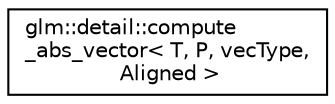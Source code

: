 digraph "Graphical Class Hierarchy"
{
 // LATEX_PDF_SIZE
  edge [fontname="Helvetica",fontsize="10",labelfontname="Helvetica",labelfontsize="10"];
  node [fontname="Helvetica",fontsize="10",shape=record];
  rankdir="LR";
  Node0 [label="glm::detail::compute\l_abs_vector\< T, P, vecType,\l Aligned \>",height=0.2,width=0.4,color="black", fillcolor="white", style="filled",URL="$structglm_1_1detail_1_1compute__abs__vector.html",tooltip=" "];
}
